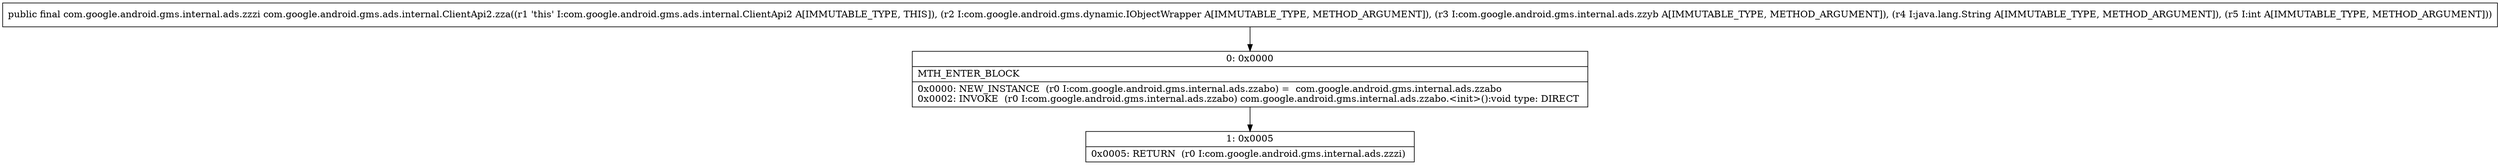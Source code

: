 digraph "CFG forcom.google.android.gms.ads.internal.ClientApi2.zza(Lcom\/google\/android\/gms\/dynamic\/IObjectWrapper;Lcom\/google\/android\/gms\/internal\/ads\/zzyb;Ljava\/lang\/String;I)Lcom\/google\/android\/gms\/internal\/ads\/zzzi;" {
Node_0 [shape=record,label="{0\:\ 0x0000|MTH_ENTER_BLOCK\l|0x0000: NEW_INSTANCE  (r0 I:com.google.android.gms.internal.ads.zzabo) =  com.google.android.gms.internal.ads.zzabo \l0x0002: INVOKE  (r0 I:com.google.android.gms.internal.ads.zzabo) com.google.android.gms.internal.ads.zzabo.\<init\>():void type: DIRECT \l}"];
Node_1 [shape=record,label="{1\:\ 0x0005|0x0005: RETURN  (r0 I:com.google.android.gms.internal.ads.zzzi) \l}"];
MethodNode[shape=record,label="{public final com.google.android.gms.internal.ads.zzzi com.google.android.gms.ads.internal.ClientApi2.zza((r1 'this' I:com.google.android.gms.ads.internal.ClientApi2 A[IMMUTABLE_TYPE, THIS]), (r2 I:com.google.android.gms.dynamic.IObjectWrapper A[IMMUTABLE_TYPE, METHOD_ARGUMENT]), (r3 I:com.google.android.gms.internal.ads.zzyb A[IMMUTABLE_TYPE, METHOD_ARGUMENT]), (r4 I:java.lang.String A[IMMUTABLE_TYPE, METHOD_ARGUMENT]), (r5 I:int A[IMMUTABLE_TYPE, METHOD_ARGUMENT])) }"];
MethodNode -> Node_0;
Node_0 -> Node_1;
}

